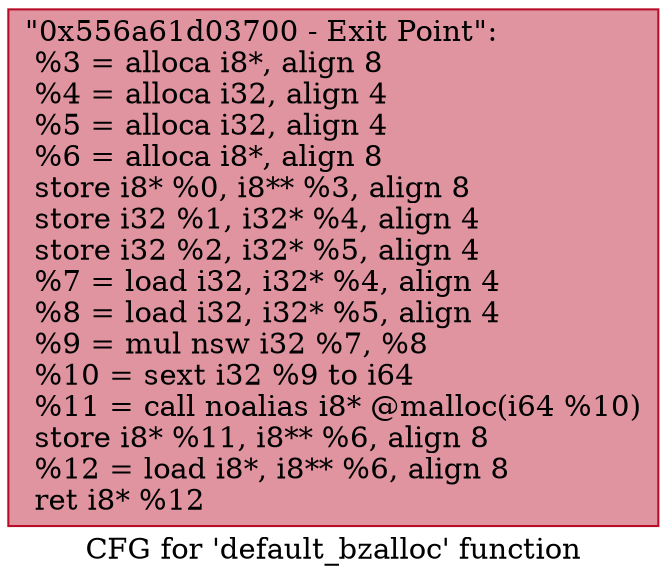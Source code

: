 digraph "CFG for 'default_bzalloc' function" {
	label="CFG for 'default_bzalloc' function";

	Node0x556a61d03700 [shape=record,color="#b70d28ff", style=filled, fillcolor="#b70d2870",label="{\"0x556a61d03700 - Exit Point\":\l  %3 = alloca i8*, align 8\l  %4 = alloca i32, align 4\l  %5 = alloca i32, align 4\l  %6 = alloca i8*, align 8\l  store i8* %0, i8** %3, align 8\l  store i32 %1, i32* %4, align 4\l  store i32 %2, i32* %5, align 4\l  %7 = load i32, i32* %4, align 4\l  %8 = load i32, i32* %5, align 4\l  %9 = mul nsw i32 %7, %8\l  %10 = sext i32 %9 to i64\l  %11 = call noalias i8* @malloc(i64 %10)\l  store i8* %11, i8** %6, align 8\l  %12 = load i8*, i8** %6, align 8\l  ret i8* %12\l}"];
}
